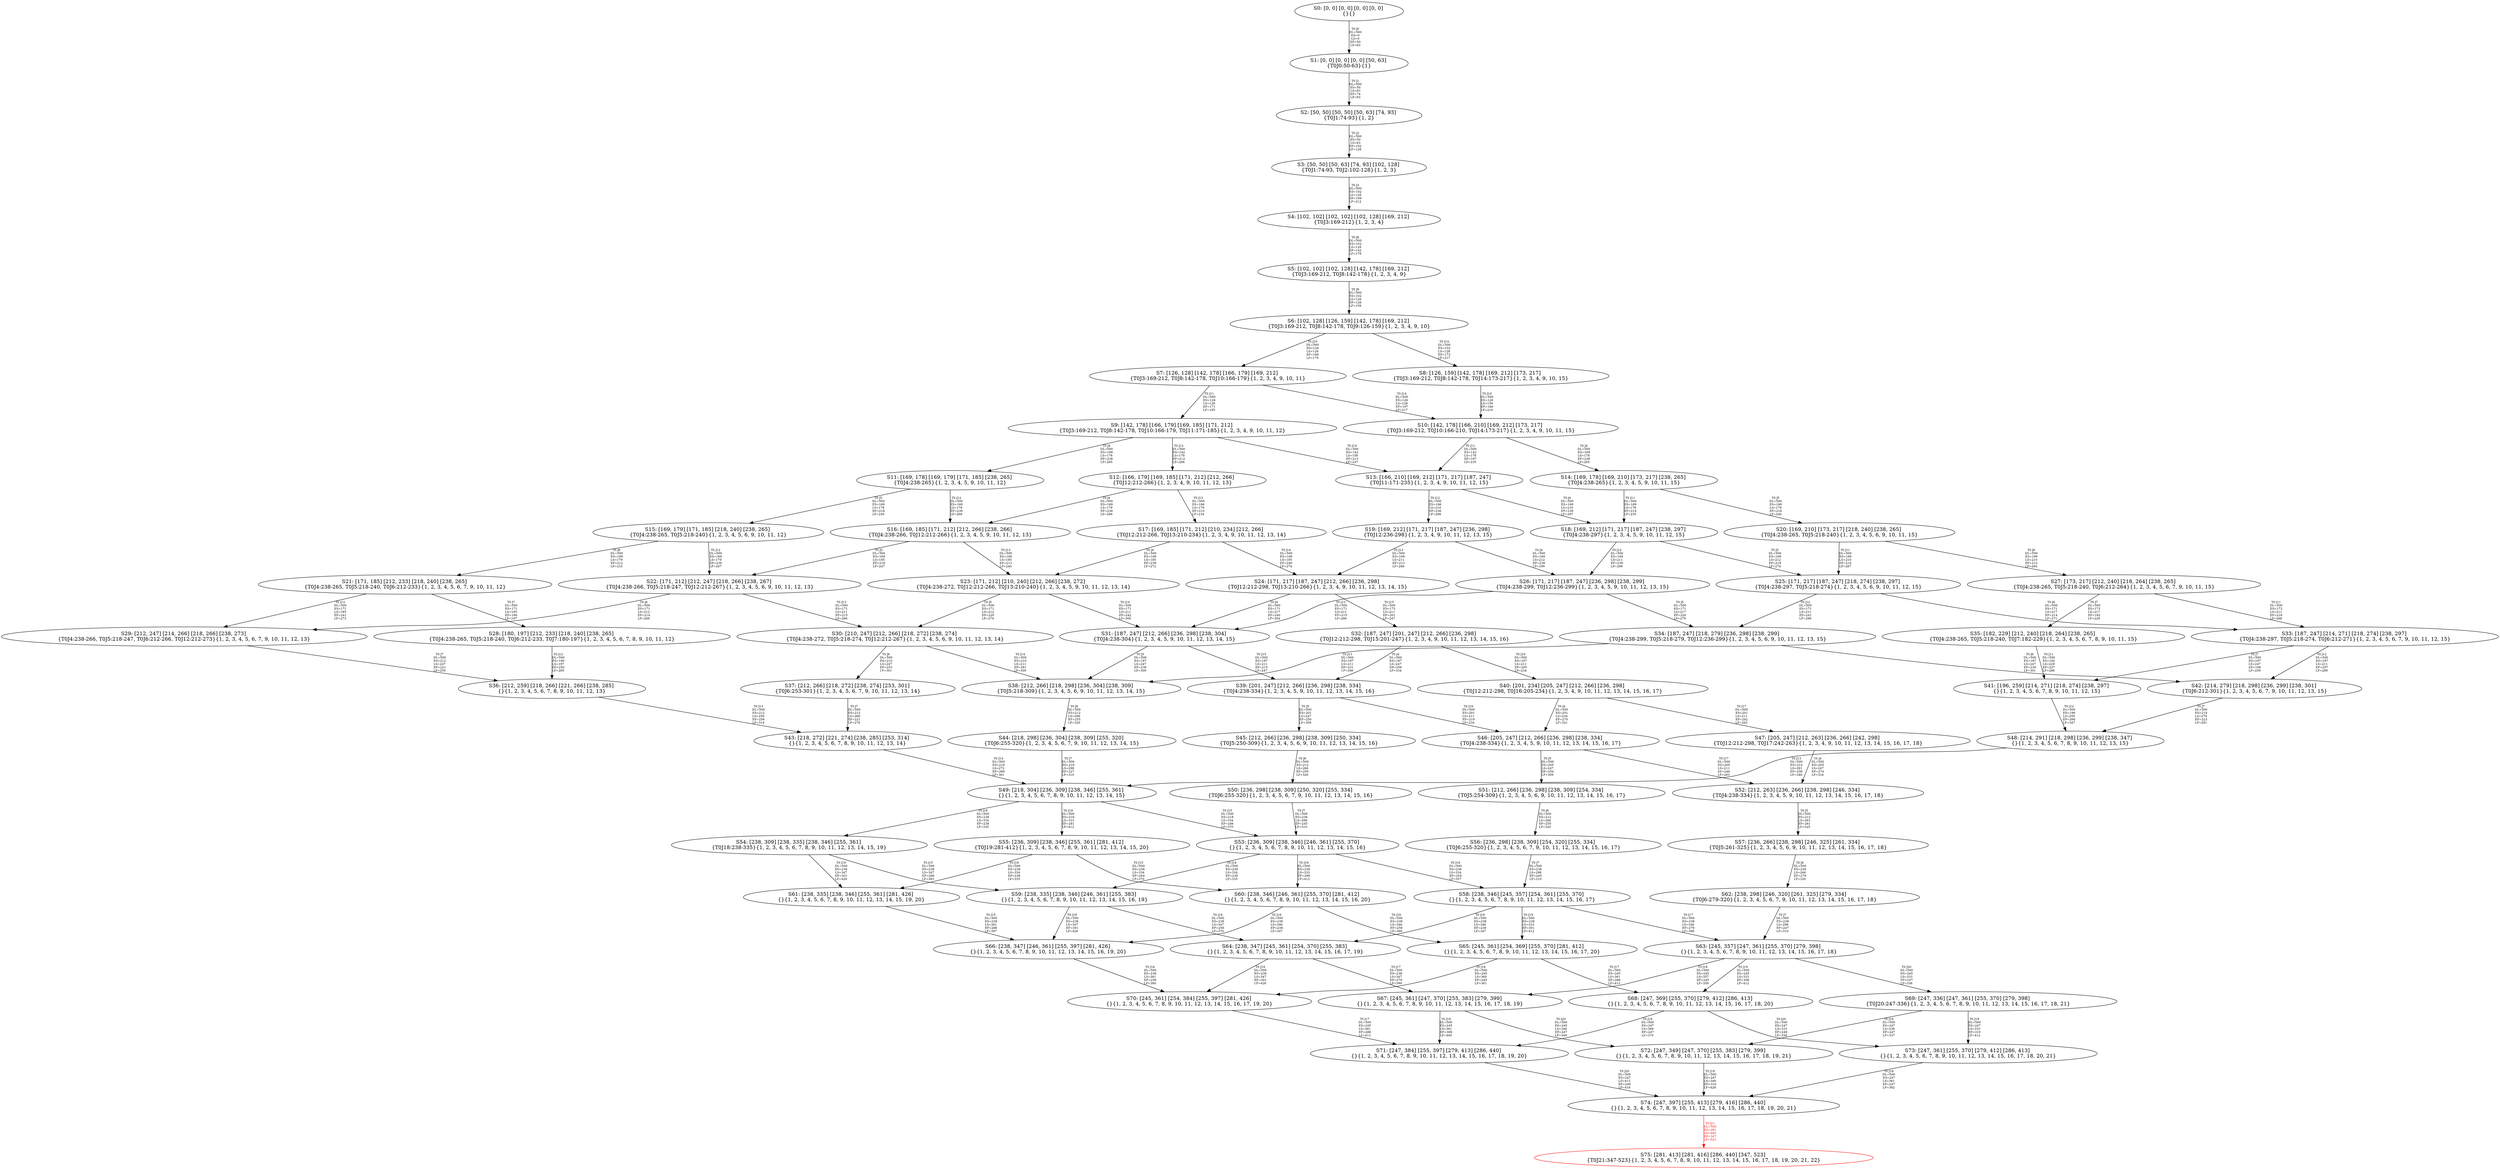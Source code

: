 digraph {
	S0[label="S0: [0, 0] [0, 0] [0, 0] [0, 0] \n{}{}"];
	S1[label="S1: [0, 0] [0, 0] [0, 0] [50, 63] \n{T0J0:50-63}{1}"];
	S2[label="S2: [50, 50] [50, 50] [50, 63] [74, 93] \n{T0J1:74-93}{1, 2}"];
	S3[label="S3: [50, 50] [50, 63] [74, 93] [102, 128] \n{T0J1:74-93, T0J2:102-128}{1, 2, 3}"];
	S4[label="S4: [102, 102] [102, 102] [102, 128] [169, 212] \n{T0J3:169-212}{1, 2, 3, 4}"];
	S5[label="S5: [102, 102] [102, 128] [142, 178] [169, 212] \n{T0J3:169-212, T0J8:142-178}{1, 2, 3, 4, 9}"];
	S6[label="S6: [102, 128] [126, 159] [142, 178] [169, 212] \n{T0J3:169-212, T0J8:142-178, T0J9:126-159}{1, 2, 3, 4, 9, 10}"];
	S7[label="S7: [126, 128] [142, 178] [166, 179] [169, 212] \n{T0J3:169-212, T0J8:142-178, T0J10:166-179}{1, 2, 3, 4, 9, 10, 11}"];
	S8[label="S8: [126, 159] [142, 178] [169, 212] [173, 217] \n{T0J3:169-212, T0J8:142-178, T0J14:173-217}{1, 2, 3, 4, 9, 10, 15}"];
	S9[label="S9: [142, 178] [166, 179] [169, 185] [171, 212] \n{T0J3:169-212, T0J8:142-178, T0J10:166-179, T0J11:171-185}{1, 2, 3, 4, 9, 10, 11, 12}"];
	S10[label="S10: [142, 178] [166, 210] [169, 212] [173, 217] \n{T0J3:169-212, T0J10:166-210, T0J14:173-217}{1, 2, 3, 4, 9, 10, 11, 15}"];
	S11[label="S11: [169, 178] [169, 179] [171, 185] [238, 265] \n{T0J4:238-265}{1, 2, 3, 4, 5, 9, 10, 11, 12}"];
	S12[label="S12: [166, 179] [169, 185] [171, 212] [212, 266] \n{T0J12:212-266}{1, 2, 3, 4, 9, 10, 11, 12, 13}"];
	S13[label="S13: [166, 210] [169, 212] [171, 217] [187, 247] \n{T0J11:171-235}{1, 2, 3, 4, 9, 10, 11, 12, 15}"];
	S14[label="S14: [169, 178] [169, 210] [173, 217] [238, 265] \n{T0J4:238-265}{1, 2, 3, 4, 5, 9, 10, 11, 15}"];
	S15[label="S15: [169, 179] [171, 185] [218, 240] [238, 265] \n{T0J4:238-265, T0J5:218-240}{1, 2, 3, 4, 5, 6, 9, 10, 11, 12}"];
	S16[label="S16: [169, 185] [171, 212] [212, 266] [238, 266] \n{T0J4:238-266, T0J12:212-266}{1, 2, 3, 4, 5, 9, 10, 11, 12, 13}"];
	S17[label="S17: [169, 185] [171, 212] [210, 234] [212, 266] \n{T0J12:212-266, T0J13:210-234}{1, 2, 3, 4, 9, 10, 11, 12, 13, 14}"];
	S18[label="S18: [169, 212] [171, 217] [187, 247] [238, 297] \n{T0J4:238-297}{1, 2, 3, 4, 5, 9, 10, 11, 12, 15}"];
	S19[label="S19: [169, 212] [171, 217] [187, 247] [236, 298] \n{T0J12:236-298}{1, 2, 3, 4, 9, 10, 11, 12, 13, 15}"];
	S20[label="S20: [169, 210] [173, 217] [218, 240] [238, 265] \n{T0J4:238-265, T0J5:218-240}{1, 2, 3, 4, 5, 6, 9, 10, 11, 15}"];
	S21[label="S21: [171, 185] [212, 233] [218, 240] [238, 265] \n{T0J4:238-265, T0J5:218-240, T0J6:212-233}{1, 2, 3, 4, 5, 6, 7, 9, 10, 11, 12}"];
	S22[label="S22: [171, 212] [212, 247] [218, 266] [238, 267] \n{T0J4:238-266, T0J5:218-247, T0J12:212-267}{1, 2, 3, 4, 5, 6, 9, 10, 11, 12, 13}"];
	S23[label="S23: [171, 212] [210, 240] [212, 266] [238, 272] \n{T0J4:238-272, T0J12:212-266, T0J13:210-240}{1, 2, 3, 4, 5, 9, 10, 11, 12, 13, 14}"];
	S24[label="S24: [171, 217] [187, 247] [212, 266] [236, 298] \n{T0J12:212-298, T0J13:210-266}{1, 2, 3, 4, 9, 10, 11, 12, 13, 14, 15}"];
	S25[label="S25: [171, 217] [187, 247] [218, 274] [238, 297] \n{T0J4:238-297, T0J5:218-274}{1, 2, 3, 4, 5, 6, 9, 10, 11, 12, 15}"];
	S26[label="S26: [171, 217] [187, 247] [236, 298] [238, 299] \n{T0J4:238-299, T0J12:236-299}{1, 2, 3, 4, 5, 9, 10, 11, 12, 13, 15}"];
	S27[label="S27: [173, 217] [212, 240] [218, 264] [238, 265] \n{T0J4:238-265, T0J5:218-240, T0J6:212-264}{1, 2, 3, 4, 5, 6, 7, 9, 10, 11, 15}"];
	S28[label="S28: [180, 197] [212, 233] [218, 240] [238, 265] \n{T0J4:238-265, T0J5:218-240, T0J6:212-233, T0J7:180-197}{1, 2, 3, 4, 5, 6, 7, 8, 9, 10, 11, 12}"];
	S29[label="S29: [212, 247] [214, 266] [218, 266] [238, 273] \n{T0J4:238-266, T0J5:218-247, T0J6:212-266, T0J12:212-273}{1, 2, 3, 4, 5, 6, 7, 9, 10, 11, 12, 13}"];
	S30[label="S30: [210, 247] [212, 266] [218, 272] [238, 274] \n{T0J4:238-272, T0J5:218-274, T0J12:212-267}{1, 2, 3, 4, 5, 6, 9, 10, 11, 12, 13, 14}"];
	S31[label="S31: [187, 247] [212, 266] [236, 298] [238, 304] \n{T0J4:238-304}{1, 2, 3, 4, 5, 9, 10, 11, 12, 13, 14, 15}"];
	S32[label="S32: [187, 247] [201, 247] [212, 266] [236, 298] \n{T0J12:212-298, T0J15:201-247}{1, 2, 3, 4, 9, 10, 11, 12, 13, 14, 15, 16}"];
	S33[label="S33: [187, 247] [214, 271] [218, 274] [238, 297] \n{T0J4:238-297, T0J5:218-274, T0J6:212-271}{1, 2, 3, 4, 5, 6, 7, 9, 10, 11, 12, 15}"];
	S34[label="S34: [187, 247] [218, 279] [236, 298] [238, 299] \n{T0J4:238-299, T0J5:218-279, T0J12:236-299}{1, 2, 3, 4, 5, 6, 9, 10, 11, 12, 13, 15}"];
	S35[label="S35: [182, 229] [212, 240] [218, 264] [238, 265] \n{T0J4:238-265, T0J5:218-240, T0J7:182-229}{1, 2, 3, 4, 5, 6, 7, 8, 9, 10, 11, 15}"];
	S36[label="S36: [212, 259] [218, 266] [221, 266] [238, 285] \n{}{1, 2, 3, 4, 5, 6, 7, 8, 9, 10, 11, 12, 13}"];
	S37[label="S37: [212, 266] [218, 272] [238, 274] [253, 301] \n{T0J6:253-301}{1, 2, 3, 4, 5, 6, 7, 9, 10, 11, 12, 13, 14}"];
	S38[label="S38: [212, 266] [218, 298] [236, 304] [238, 309] \n{T0J5:218-309}{1, 2, 3, 4, 5, 6, 9, 10, 11, 12, 13, 14, 15}"];
	S39[label="S39: [201, 247] [212, 266] [236, 298] [238, 334] \n{T0J4:238-334}{1, 2, 3, 4, 5, 9, 10, 11, 12, 13, 14, 15, 16}"];
	S40[label="S40: [201, 234] [205, 247] [212, 266] [236, 298] \n{T0J12:212-298, T0J16:205-234}{1, 2, 3, 4, 9, 10, 11, 12, 13, 14, 15, 16, 17}"];
	S41[label="S41: [196, 259] [214, 271] [218, 274] [238, 297] \n{}{1, 2, 3, 4, 5, 6, 7, 8, 9, 10, 11, 12, 15}"];
	S42[label="S42: [214, 279] [218, 298] [236, 299] [238, 301] \n{T0J6:212-301}{1, 2, 3, 4, 5, 6, 7, 9, 10, 11, 12, 13, 15}"];
	S43[label="S43: [218, 272] [221, 274] [238, 285] [253, 314] \n{}{1, 2, 3, 4, 5, 6, 7, 8, 9, 10, 11, 12, 13, 14}"];
	S44[label="S44: [218, 298] [236, 304] [238, 309] [255, 320] \n{T0J6:255-320}{1, 2, 3, 4, 5, 6, 7, 9, 10, 11, 12, 13, 14, 15}"];
	S45[label="S45: [212, 266] [236, 298] [238, 309] [250, 334] \n{T0J5:250-309}{1, 2, 3, 4, 5, 6, 9, 10, 11, 12, 13, 14, 15, 16}"];
	S46[label="S46: [205, 247] [212, 266] [236, 298] [238, 334] \n{T0J4:238-334}{1, 2, 3, 4, 5, 9, 10, 11, 12, 13, 14, 15, 16, 17}"];
	S47[label="S47: [205, 247] [212, 263] [236, 266] [242, 298] \n{T0J12:212-298, T0J17:242-263}{1, 2, 3, 4, 9, 10, 11, 12, 13, 14, 15, 16, 17, 18}"];
	S48[label="S48: [214, 291] [218, 298] [236, 299] [238, 347] \n{}{1, 2, 3, 4, 5, 6, 7, 8, 9, 10, 11, 12, 13, 15}"];
	S49[label="S49: [218, 304] [236, 309] [238, 346] [255, 361] \n{}{1, 2, 3, 4, 5, 6, 7, 8, 9, 10, 11, 12, 13, 14, 15}"];
	S50[label="S50: [236, 298] [238, 309] [250, 320] [255, 334] \n{T0J6:255-320}{1, 2, 3, 4, 5, 6, 7, 9, 10, 11, 12, 13, 14, 15, 16}"];
	S51[label="S51: [212, 266] [236, 298] [238, 309] [254, 334] \n{T0J5:254-309}{1, 2, 3, 4, 5, 6, 9, 10, 11, 12, 13, 14, 15, 16, 17}"];
	S52[label="S52: [212, 263] [236, 266] [238, 298] [246, 334] \n{T0J4:238-334}{1, 2, 3, 4, 5, 9, 10, 11, 12, 13, 14, 15, 16, 17, 18}"];
	S53[label="S53: [236, 309] [238, 346] [246, 361] [255, 370] \n{}{1, 2, 3, 4, 5, 6, 7, 8, 9, 10, 11, 12, 13, 14, 15, 16}"];
	S54[label="S54: [238, 309] [238, 335] [238, 346] [255, 361] \n{T0J18:238-335}{1, 2, 3, 4, 5, 6, 7, 8, 9, 10, 11, 12, 13, 14, 15, 19}"];
	S55[label="S55: [236, 309] [238, 346] [255, 361] [281, 412] \n{T0J19:281-412}{1, 2, 3, 4, 5, 6, 7, 8, 9, 10, 11, 12, 13, 14, 15, 20}"];
	S56[label="S56: [236, 298] [238, 309] [254, 320] [255, 334] \n{T0J6:255-320}{1, 2, 3, 4, 5, 6, 7, 9, 10, 11, 12, 13, 14, 15, 16, 17}"];
	S57[label="S57: [236, 266] [238, 298] [246, 325] [261, 334] \n{T0J5:261-325}{1, 2, 3, 4, 5, 6, 9, 10, 11, 12, 13, 14, 15, 16, 17, 18}"];
	S58[label="S58: [238, 346] [245, 357] [254, 361] [255, 370] \n{}{1, 2, 3, 4, 5, 6, 7, 8, 9, 10, 11, 12, 13, 14, 15, 16, 17}"];
	S59[label="S59: [238, 335] [238, 346] [246, 361] [255, 383] \n{}{1, 2, 3, 4, 5, 6, 7, 8, 9, 10, 11, 12, 13, 14, 15, 16, 19}"];
	S60[label="S60: [238, 346] [246, 361] [255, 370] [281, 412] \n{}{1, 2, 3, 4, 5, 6, 7, 8, 9, 10, 11, 12, 13, 14, 15, 16, 20}"];
	S61[label="S61: [238, 335] [238, 346] [255, 361] [281, 426] \n{}{1, 2, 3, 4, 5, 6, 7, 8, 9, 10, 11, 12, 13, 14, 15, 19, 20}"];
	S62[label="S62: [238, 298] [246, 320] [261, 325] [279, 334] \n{T0J6:279-320}{1, 2, 3, 4, 5, 6, 7, 9, 10, 11, 12, 13, 14, 15, 16, 17, 18}"];
	S63[label="S63: [245, 357] [247, 361] [255, 370] [279, 398] \n{}{1, 2, 3, 4, 5, 6, 7, 8, 9, 10, 11, 12, 13, 14, 15, 16, 17, 18}"];
	S64[label="S64: [238, 347] [245, 361] [254, 370] [255, 383] \n{}{1, 2, 3, 4, 5, 6, 7, 8, 9, 10, 11, 12, 13, 14, 15, 16, 17, 19}"];
	S65[label="S65: [245, 361] [254, 369] [255, 370] [281, 412] \n{}{1, 2, 3, 4, 5, 6, 7, 8, 9, 10, 11, 12, 13, 14, 15, 16, 17, 20}"];
	S66[label="S66: [238, 347] [246, 361] [255, 397] [281, 426] \n{}{1, 2, 3, 4, 5, 6, 7, 8, 9, 10, 11, 12, 13, 14, 15, 16, 19, 20}"];
	S67[label="S67: [245, 361] [247, 370] [255, 383] [279, 399] \n{}{1, 2, 3, 4, 5, 6, 7, 8, 9, 10, 11, 12, 13, 14, 15, 16, 17, 18, 19}"];
	S68[label="S68: [247, 369] [255, 370] [279, 412] [286, 413] \n{}{1, 2, 3, 4, 5, 6, 7, 8, 9, 10, 11, 12, 13, 14, 15, 16, 17, 18, 20}"];
	S69[label="S69: [247, 336] [247, 361] [255, 370] [279, 398] \n{T0J20:247-336}{1, 2, 3, 4, 5, 6, 7, 8, 9, 10, 11, 12, 13, 14, 15, 16, 17, 18, 21}"];
	S70[label="S70: [245, 361] [254, 384] [255, 397] [281, 426] \n{}{1, 2, 3, 4, 5, 6, 7, 8, 9, 10, 11, 12, 13, 14, 15, 16, 17, 19, 20}"];
	S71[label="S71: [247, 384] [255, 397] [279, 413] [286, 440] \n{}{1, 2, 3, 4, 5, 6, 7, 8, 9, 10, 11, 12, 13, 14, 15, 16, 17, 18, 19, 20}"];
	S72[label="S72: [247, 349] [247, 370] [255, 383] [279, 399] \n{}{1, 2, 3, 4, 5, 6, 7, 8, 9, 10, 11, 12, 13, 14, 15, 16, 17, 18, 19, 21}"];
	S73[label="S73: [247, 361] [255, 370] [279, 412] [286, 413] \n{}{1, 2, 3, 4, 5, 6, 7, 8, 9, 10, 11, 12, 13, 14, 15, 16, 17, 18, 20, 21}"];
	S74[label="S74: [247, 397] [255, 413] [279, 416] [286, 440] \n{}{1, 2, 3, 4, 5, 6, 7, 8, 9, 10, 11, 12, 13, 14, 15, 16, 17, 18, 19, 20, 21}"];
	S75[label="S75: [281, 413] [281, 416] [286, 440] [347, 523] \n{T0J21:347-523}{1, 2, 3, 4, 5, 6, 7, 8, 9, 10, 11, 12, 13, 14, 15, 16, 17, 18, 19, 20, 21, 22}"];
	S0 -> S1[label="T0 J0\nDL=500\nES=0\nLS=0\nEF=50\nLF=63",fontsize=8];
	S1 -> S2[label="T0 J1\nDL=500\nES=50\nLS=63\nEF=74\nLF=93",fontsize=8];
	S2 -> S3[label="T0 J2\nDL=500\nES=50\nLS=63\nEF=102\nLF=128",fontsize=8];
	S3 -> S4[label="T0 J3\nDL=500\nES=102\nLS=128\nEF=169\nLF=212",fontsize=8];
	S4 -> S5[label="T0 J8\nDL=500\nES=102\nLS=128\nEF=142\nLF=178",fontsize=8];
	S5 -> S6[label="T0 J9\nDL=500\nES=102\nLS=128\nEF=126\nLF=159",fontsize=8];
	S6 -> S7[label="T0 J10\nDL=500\nES=126\nLS=128\nEF=166\nLF=179",fontsize=8];
	S6 -> S8[label="T0 J14\nDL=500\nES=102\nLS=128\nEF=173\nLF=217",fontsize=8];
	S7 -> S9[label="T0 J11\nDL=500\nES=126\nLS=128\nEF=171\nLF=185",fontsize=8];
	S7 -> S10[label="T0 J14\nDL=500\nES=126\nLS=128\nEF=197\nLF=217",fontsize=8];
	S8 -> S10[label="T0 J10\nDL=500\nES=126\nLS=159\nEF=166\nLF=210",fontsize=8];
	S9 -> S11[label="T0 J4\nDL=500\nES=169\nLS=178\nEF=238\nLF=265",fontsize=8];
	S9 -> S12[label="T0 J12\nDL=500\nES=142\nLS=178\nEF=212\nLF=266",fontsize=8];
	S9 -> S13[label="T0 J14\nDL=500\nES=142\nLS=158\nEF=213\nLF=247",fontsize=8];
	S10 -> S14[label="T0 J4\nDL=500\nES=169\nLS=178\nEF=238\nLF=265",fontsize=8];
	S10 -> S13[label="T0 J11\nDL=500\nES=142\nLS=178\nEF=187\nLF=235",fontsize=8];
	S11 -> S15[label="T0 J5\nDL=500\nES=169\nLS=178\nEF=218\nLF=240",fontsize=8];
	S11 -> S16[label="T0 J12\nDL=500\nES=169\nLS=178\nEF=239\nLF=266",fontsize=8];
	S12 -> S16[label="T0 J4\nDL=500\nES=169\nLS=179\nEF=238\nLF=266",fontsize=8];
	S12 -> S17[label="T0 J13\nDL=500\nES=166\nLS=179\nEF=210\nLF=234",fontsize=8];
	S13 -> S18[label="T0 J4\nDL=500\nES=169\nLS=210\nEF=238\nLF=297",fontsize=8];
	S13 -> S19[label="T0 J12\nDL=500\nES=166\nLS=210\nEF=236\nLF=298",fontsize=8];
	S14 -> S20[label="T0 J5\nDL=500\nES=169\nLS=178\nEF=218\nLF=240",fontsize=8];
	S14 -> S18[label="T0 J11\nDL=500\nES=169\nLS=178\nEF=214\nLF=235",fontsize=8];
	S15 -> S21[label="T0 J6\nDL=500\nES=169\nLS=179\nEF=212\nLF=233",fontsize=8];
	S15 -> S22[label="T0 J12\nDL=500\nES=169\nLS=179\nEF=239\nLF=267",fontsize=8];
	S16 -> S22[label="T0 J5\nDL=500\nES=169\nLS=185\nEF=218\nLF=247",fontsize=8];
	S16 -> S23[label="T0 J13\nDL=500\nES=169\nLS=185\nEF=213\nLF=240",fontsize=8];
	S17 -> S23[label="T0 J4\nDL=500\nES=169\nLS=185\nEF=238\nLF=272",fontsize=8];
	S17 -> S24[label="T0 J14\nDL=500\nES=169\nLS=185\nEF=240\nLF=274",fontsize=8];
	S18 -> S25[label="T0 J5\nDL=500\nES=169\nLS=212\nEF=218\nLF=274",fontsize=8];
	S18 -> S26[label="T0 J12\nDL=500\nES=169\nLS=211\nEF=239\nLF=299",fontsize=8];
	S19 -> S26[label="T0 J4\nDL=500\nES=169\nLS=212\nEF=238\nLF=299",fontsize=8];
	S19 -> S24[label="T0 J13\nDL=500\nES=169\nLS=211\nEF=213\nLF=266",fontsize=8];
	S20 -> S27[label="T0 J6\nDL=500\nES=169\nLS=210\nEF=212\nLF=264",fontsize=8];
	S20 -> S25[label="T0 J11\nDL=500\nES=169\nLS=210\nEF=214\nLF=267",fontsize=8];
	S21 -> S28[label="T0 J7\nDL=500\nES=171\nLS=185\nEF=180\nLF=197",fontsize=8];
	S21 -> S29[label="T0 J12\nDL=500\nES=171\nLS=185\nEF=241\nLF=273",fontsize=8];
	S22 -> S29[label="T0 J6\nDL=500\nES=171\nLS=212\nEF=214\nLF=266",fontsize=8];
	S22 -> S30[label="T0 J13\nDL=500\nES=171\nLS=211\nEF=215\nLF=266",fontsize=8];
	S23 -> S30[label="T0 J5\nDL=500\nES=171\nLS=212\nEF=220\nLF=274",fontsize=8];
	S23 -> S31[label="T0 J14\nDL=500\nES=171\nLS=211\nEF=242\nLF=300",fontsize=8];
	S24 -> S31[label="T0 J4\nDL=500\nES=171\nLS=217\nEF=240\nLF=304",fontsize=8];
	S24 -> S32[label="T0 J15\nDL=500\nES=173\nLS=211\nEF=201\nLF=247",fontsize=8];
	S25 -> S33[label="T0 J6\nDL=500\nES=171\nLS=217\nEF=214\nLF=271",fontsize=8];
	S25 -> S34[label="T0 J12\nDL=500\nES=171\nLS=211\nEF=241\nLF=299",fontsize=8];
	S26 -> S34[label="T0 J5\nDL=500\nES=171\nLS=217\nEF=220\nLF=279",fontsize=8];
	S26 -> S31[label="T0 J13\nDL=500\nES=171\nLS=211\nEF=215\nLF=266",fontsize=8];
	S27 -> S35[label="T0 J7\nDL=500\nES=173\nLS=217\nEF=182\nLF=229",fontsize=8];
	S27 -> S33[label="T0 J11\nDL=500\nES=173\nLS=211\nEF=218\nLF=268",fontsize=8];
	S28 -> S36[label="T0 J12\nDL=500\nES=180\nLS=197\nEF=250\nLF=285",fontsize=8];
	S29 -> S36[label="T0 J7\nDL=500\nES=212\nLS=247\nEF=221\nLF=259",fontsize=8];
	S30 -> S37[label="T0 J6\nDL=500\nES=210\nLS=247\nEF=253\nLF=301",fontsize=8];
	S30 -> S38[label="T0 J14\nDL=500\nES=210\nLS=211\nEF=281\nLF=300",fontsize=8];
	S31 -> S38[label="T0 J5\nDL=500\nES=187\nLS=247\nEF=236\nLF=309",fontsize=8];
	S31 -> S39[label="T0 J15\nDL=500\nES=187\nLS=211\nEF=215\nLF=247",fontsize=8];
	S32 -> S39[label="T0 J4\nDL=500\nES=187\nLS=247\nEF=256\nLF=334",fontsize=8];
	S32 -> S40[label="T0 J16\nDL=500\nES=187\nLS=211\nEF=205\nLF=234",fontsize=8];
	S33 -> S41[label="T0 J7\nDL=500\nES=187\nLS=247\nEF=196\nLF=259",fontsize=8];
	S33 -> S42[label="T0 J12\nDL=500\nES=187\nLS=211\nEF=257\nLF=299",fontsize=8];
	S34 -> S42[label="T0 J6\nDL=500\nES=187\nLS=247\nEF=230\nLF=301",fontsize=8];
	S34 -> S38[label="T0 J13\nDL=500\nES=187\nLS=211\nEF=231\nLF=266",fontsize=8];
	S35 -> S41[label="T0 J11\nDL=500\nES=182\nLS=229\nEF=227\nLF=286",fontsize=8];
	S36 -> S43[label="T0 J13\nDL=500\nES=212\nLS=259\nEF=256\nLF=314",fontsize=8];
	S37 -> S43[label="T0 J7\nDL=500\nES=212\nLS=266\nEF=221\nLF=278",fontsize=8];
	S38 -> S44[label="T0 J6\nDL=500\nES=212\nLS=266\nEF=255\nLF=320",fontsize=8];
	S39 -> S45[label="T0 J5\nDL=500\nES=201\nLS=247\nEF=250\nLF=309",fontsize=8];
	S39 -> S46[label="T0 J16\nDL=500\nES=201\nLS=211\nEF=219\nLF=234",fontsize=8];
	S40 -> S46[label="T0 J4\nDL=500\nES=201\nLS=234\nEF=270\nLF=321",fontsize=8];
	S40 -> S47[label="T0 J17\nDL=500\nES=201\nLS=211\nEF=242\nLF=263",fontsize=8];
	S41 -> S48[label="T0 J12\nDL=500\nES=196\nLS=259\nEF=266\nLF=347",fontsize=8];
	S42 -> S48[label="T0 J7\nDL=500\nES=214\nLS=279\nEF=223\nLF=291",fontsize=8];
	S43 -> S49[label="T0 J14\nDL=500\nES=218\nLS=272\nEF=289\nLF=361",fontsize=8];
	S44 -> S49[label="T0 J7\nDL=500\nES=218\nLS=298\nEF=227\nLF=310",fontsize=8];
	S45 -> S50[label="T0 J6\nDL=500\nES=212\nLS=266\nEF=255\nLF=320",fontsize=8];
	S46 -> S51[label="T0 J5\nDL=500\nES=205\nLS=247\nEF=254\nLF=309",fontsize=8];
	S46 -> S52[label="T0 J17\nDL=500\nES=205\nLS=211\nEF=246\nLF=263",fontsize=8];
	S47 -> S52[label="T0 J4\nDL=500\nES=205\nLS=247\nEF=274\nLF=334",fontsize=8];
	S48 -> S49[label="T0 J13\nDL=500\nES=214\nLS=291\nEF=258\nLF=346",fontsize=8];
	S49 -> S53[label="T0 J15\nDL=500\nES=218\nLS=334\nEF=246\nLF=370",fontsize=8];
	S49 -> S54[label="T0 J18\nDL=500\nES=238\nLS=334\nEF=238\nLF=335",fontsize=8];
	S49 -> S55[label="T0 J19\nDL=500\nES=218\nLS=333\nEF=281\nLF=412",fontsize=8];
	S50 -> S53[label="T0 J7\nDL=500\nES=236\nLS=298\nEF=245\nLF=310",fontsize=8];
	S51 -> S56[label="T0 J6\nDL=500\nES=212\nLS=266\nEF=255\nLF=320",fontsize=8];
	S52 -> S57[label="T0 J5\nDL=500\nES=212\nLS=263\nEF=261\nLF=325",fontsize=8];
	S53 -> S58[label="T0 J16\nDL=500\nES=236\nLS=334\nEF=254\nLF=357",fontsize=8];
	S53 -> S59[label="T0 J18\nDL=500\nES=238\nLS=334\nEF=238\nLF=335",fontsize=8];
	S53 -> S60[label="T0 J19\nDL=500\nES=236\nLS=333\nEF=299\nLF=412",fontsize=8];
	S54 -> S59[label="T0 J15\nDL=500\nES=238\nLS=347\nEF=266\nLF=383",fontsize=8];
	S54 -> S61[label="T0 J19\nDL=500\nES=238\nLS=347\nEF=301\nLF=426",fontsize=8];
	S55 -> S60[label="T0 J15\nDL=500\nES=236\nLS=334\nEF=264\nLF=370",fontsize=8];
	S55 -> S61[label="T0 J18\nDL=500\nES=238\nLS=334\nEF=238\nLF=335",fontsize=8];
	S56 -> S58[label="T0 J7\nDL=500\nES=236\nLS=298\nEF=245\nLF=310",fontsize=8];
	S57 -> S62[label="T0 J6\nDL=500\nES=236\nLS=266\nEF=279\nLF=320",fontsize=8];
	S58 -> S63[label="T0 J17\nDL=500\nES=238\nLS=346\nEF=279\nLF=398",fontsize=8];
	S58 -> S64[label="T0 J18\nDL=500\nES=238\nLS=346\nEF=238\nLF=347",fontsize=8];
	S58 -> S65[label="T0 J19\nDL=500\nES=238\nLS=333\nEF=301\nLF=412",fontsize=8];
	S59 -> S64[label="T0 J16\nDL=500\nES=238\nLS=347\nEF=256\nLF=370",fontsize=8];
	S59 -> S66[label="T0 J19\nDL=500\nES=238\nLS=347\nEF=301\nLF=426",fontsize=8];
	S60 -> S65[label="T0 J16\nDL=500\nES=238\nLS=346\nEF=256\nLF=369",fontsize=8];
	S60 -> S66[label="T0 J18\nDL=500\nES=238\nLS=346\nEF=238\nLF=347",fontsize=8];
	S61 -> S66[label="T0 J15\nDL=500\nES=238\nLS=361\nEF=266\nLF=397",fontsize=8];
	S62 -> S63[label="T0 J7\nDL=500\nES=238\nLS=298\nEF=247\nLF=310",fontsize=8];
	S63 -> S67[label="T0 J18\nDL=500\nES=245\nLS=357\nEF=245\nLF=358",fontsize=8];
	S63 -> S68[label="T0 J19\nDL=500\nES=245\nLS=333\nEF=308\nLF=412",fontsize=8];
	S63 -> S69[label="T0 J20\nDL=500\nES=245\nLS=333\nEF=247\nLF=336",fontsize=8];
	S64 -> S67[label="T0 J17\nDL=500\nES=238\nLS=347\nEF=279\nLF=399",fontsize=8];
	S64 -> S70[label="T0 J19\nDL=500\nES=238\nLS=347\nEF=301\nLF=426",fontsize=8];
	S65 -> S68[label="T0 J17\nDL=500\nES=245\nLS=361\nEF=286\nLF=413",fontsize=8];
	S65 -> S70[label="T0 J18\nDL=500\nES=245\nLS=360\nEF=245\nLF=361",fontsize=8];
	S66 -> S70[label="T0 J16\nDL=500\nES=238\nLS=361\nEF=256\nLF=384",fontsize=8];
	S67 -> S71[label="T0 J19\nDL=500\nES=245\nLS=361\nEF=308\nLF=440",fontsize=8];
	S67 -> S72[label="T0 J20\nDL=500\nES=245\nLS=346\nEF=247\nLF=349",fontsize=8];
	S68 -> S71[label="T0 J18\nDL=500\nES=247\nLS=369\nEF=247\nLF=370",fontsize=8];
	S68 -> S73[label="T0 J20\nDL=500\nES=247\nLS=333\nEF=249\nLF=336",fontsize=8];
	S69 -> S72[label="T0 J18\nDL=500\nES=247\nLS=336\nEF=247\nLF=337",fontsize=8];
	S69 -> S73[label="T0 J19\nDL=500\nES=247\nLS=333\nEF=310\nLF=412",fontsize=8];
	S70 -> S71[label="T0 J17\nDL=500\nES=245\nLS=361\nEF=286\nLF=413",fontsize=8];
	S71 -> S74[label="T0 J20\nDL=500\nES=247\nLS=413\nEF=249\nLF=416",fontsize=8];
	S72 -> S74[label="T0 J19\nDL=500\nES=247\nLS=349\nEF=310\nLF=428",fontsize=8];
	S73 -> S74[label="T0 J18\nDL=500\nES=247\nLS=361\nEF=247\nLF=362",fontsize=8];
	S74 -> S75[label="T0 J21\nDL=500\nES=281\nLS=440\nEF=347\nLF=523",color=Red,fontcolor=Red,fontsize=8];
S75[color=Red];
}
